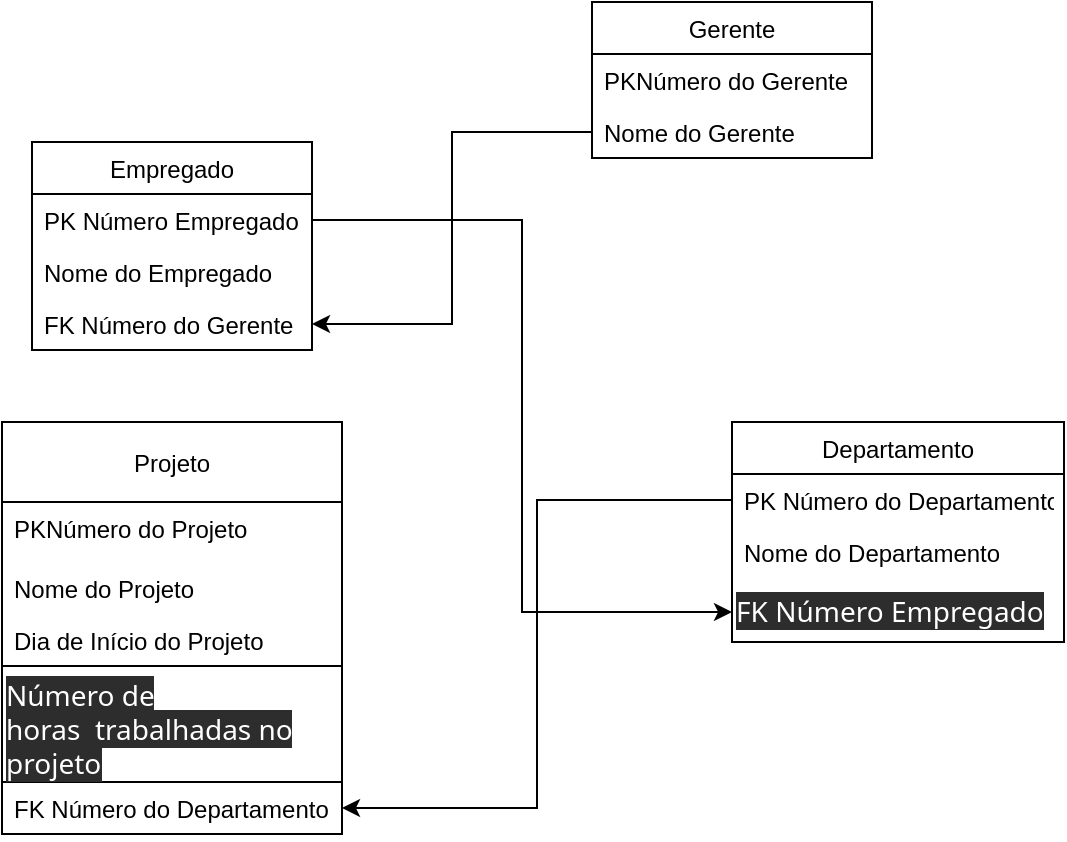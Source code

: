 <mxfile>
    <diagram id="qeeHaoX9zsqAVd2ItIIj" name="Página-1">
        <mxGraphModel dx="484" dy="478" grid="1" gridSize="10" guides="1" tooltips="1" connect="1" arrows="1" fold="1" page="1" pageScale="1" pageWidth="827" pageHeight="1169" math="0" shadow="0">
            <root>
                <mxCell id="0"/>
                <mxCell id="1" parent="0"/>
                <mxCell id="2" value="Empregado" style="swimlane;fontStyle=0;childLayout=stackLayout;horizontal=1;startSize=26;horizontalStack=0;resizeParent=1;resizeParentMax=0;resizeLast=0;collapsible=1;marginBottom=0;" parent="1" vertex="1">
                    <mxGeometry x="40" y="160" width="140" height="104" as="geometry"/>
                </mxCell>
                <mxCell id="3" value="PK Número Empregado" style="text;strokeColor=none;fillColor=none;align=left;verticalAlign=top;spacingLeft=4;spacingRight=4;overflow=hidden;rotatable=0;points=[[0,0.5],[1,0.5]];portConstraint=eastwest;" parent="2" vertex="1">
                    <mxGeometry y="26" width="140" height="26" as="geometry"/>
                </mxCell>
                <mxCell id="4" value="Nome do Empregado" style="text;strokeColor=none;fillColor=none;align=left;verticalAlign=top;spacingLeft=4;spacingRight=4;overflow=hidden;rotatable=0;points=[[0,0.5],[1,0.5]];portConstraint=eastwest;" parent="2" vertex="1">
                    <mxGeometry y="52" width="140" height="26" as="geometry"/>
                </mxCell>
                <mxCell id="5" value="FK Número do Gerente" style="text;strokeColor=none;fillColor=none;align=left;verticalAlign=top;spacingLeft=4;spacingRight=4;overflow=hidden;rotatable=0;points=[[0,0.5],[1,0.5]];portConstraint=eastwest;" parent="2" vertex="1">
                    <mxGeometry y="78" width="140" height="26" as="geometry"/>
                </mxCell>
                <mxCell id="6" value="Gerente" style="swimlane;fontStyle=0;childLayout=stackLayout;horizontal=1;startSize=26;fillColor=none;horizontalStack=0;resizeParent=1;resizeParentMax=0;resizeLast=0;collapsible=1;marginBottom=0;" parent="1" vertex="1">
                    <mxGeometry x="320" y="90" width="140" height="78" as="geometry"/>
                </mxCell>
                <mxCell id="7" value="PKNúmero do Gerente" style="text;strokeColor=none;fillColor=none;align=left;verticalAlign=top;spacingLeft=4;spacingRight=4;overflow=hidden;rotatable=0;points=[[0,0.5],[1,0.5]];portConstraint=eastwest;" parent="6" vertex="1">
                    <mxGeometry y="26" width="140" height="26" as="geometry"/>
                </mxCell>
                <mxCell id="8" value="Nome do Gerente" style="text;strokeColor=none;fillColor=none;align=left;verticalAlign=top;spacingLeft=4;spacingRight=4;overflow=hidden;rotatable=0;points=[[0,0.5],[1,0.5]];portConstraint=eastwest;" parent="6" vertex="1">
                    <mxGeometry y="52" width="140" height="26" as="geometry"/>
                </mxCell>
                <mxCell id="10" value="Projeto" style="swimlane;fontStyle=0;childLayout=stackLayout;horizontal=1;startSize=40;fillColor=none;horizontalStack=0;resizeParent=1;resizeParentMax=0;resizeLast=0;collapsible=1;marginBottom=0;rotation=0;" parent="1" vertex="1">
                    <mxGeometry x="25" y="300" width="170" height="206" as="geometry">
                        <mxRectangle x="170" y="320" width="70" height="26" as="alternateBounds"/>
                    </mxGeometry>
                </mxCell>
                <mxCell id="11" value="PKNúmero do Projeto" style="text;strokeColor=none;fillColor=none;align=left;verticalAlign=top;spacingLeft=4;spacingRight=4;overflow=hidden;rotatable=0;points=[[0,0.5],[1,0.5]];portConstraint=eastwest;rotation=0;" parent="10" vertex="1">
                    <mxGeometry y="40" width="170" height="30" as="geometry"/>
                </mxCell>
                <mxCell id="12" value="Nome do Projeto" style="text;strokeColor=none;fillColor=none;align=left;verticalAlign=top;spacingLeft=4;spacingRight=4;overflow=hidden;rotatable=0;points=[[0,0.5],[1,0.5]];portConstraint=eastwest;rotation=0;" parent="10" vertex="1">
                    <mxGeometry y="70" width="170" height="26" as="geometry"/>
                </mxCell>
                <mxCell id="13" value="Dia de Início do Projeto" style="text;strokeColor=none;fillColor=none;align=left;verticalAlign=top;spacingLeft=4;spacingRight=4;overflow=hidden;rotatable=0;points=[[0,0.5],[1,0.5]];portConstraint=eastwest;rotation=0;" parent="10" vertex="1">
                    <mxGeometry y="96" width="170" height="26" as="geometry"/>
                </mxCell>
                <mxCell id="17" value="&lt;span style=&quot;color: rgb(255 , 255 , 255) ; font-family: &amp;#34;segoe ui web&amp;#34; , &amp;#34;segoe ui&amp;#34; , &amp;#34;segoe wp&amp;#34; , &amp;#34;segoe ui emoji&amp;#34; , &amp;#34;tahoma&amp;#34; , &amp;#34;arial&amp;#34; , sans-serif ; font-size: 14px ; background-color: rgb(45 , 45 , 45)&quot;&gt;Número de horas&lt;/span&gt;&lt;span style=&quot;box-sizing: border-box ; color: rgb(255 , 255 , 255) ; font-family: &amp;#34;segoe ui web&amp;#34; , &amp;#34;segoe ui&amp;#34; , &amp;#34;segoe wp&amp;#34; , &amp;#34;segoe ui emoji&amp;#34; , &amp;#34;tahoma&amp;#34; , &amp;#34;arial&amp;#34; , sans-serif ; font-size: 14px ; background-color: rgb(45 , 45 , 45)&quot;&gt;&amp;nbsp;&amp;nbsp;&lt;/span&gt;&lt;span style=&quot;color: rgb(255 , 255 , 255) ; font-family: &amp;#34;segoe ui web&amp;#34; , &amp;#34;segoe ui&amp;#34; , &amp;#34;segoe wp&amp;#34; , &amp;#34;segoe ui emoji&amp;#34; , &amp;#34;tahoma&amp;#34; , &amp;#34;arial&amp;#34; , sans-serif ; font-size: 14px ; background-color: rgb(45 , 45 , 45)&quot;&gt;trabalhadas no projeto&lt;/span&gt;" style="whiteSpace=wrap;html=1;fillColor=none;gradientColor=none;align=left;verticalAlign=top;" parent="10" vertex="1">
                    <mxGeometry y="122" width="170" height="58" as="geometry"/>
                </mxCell>
                <mxCell id="42" value="FK Número do Departamento" style="text;strokeColor=none;fillColor=none;align=left;verticalAlign=top;spacingLeft=4;spacingRight=4;overflow=hidden;rotatable=0;points=[[0,0.5],[1,0.5]];portConstraint=eastwest;rotation=0;" parent="10" vertex="1">
                    <mxGeometry y="180" width="170" height="26" as="geometry"/>
                </mxCell>
                <mxCell id="33" value="Departamento" style="swimlane;fontStyle=0;childLayout=stackLayout;horizontal=1;startSize=26;fillColor=none;horizontalStack=0;resizeParent=1;resizeParentMax=0;resizeLast=0;collapsible=1;marginBottom=0;align=center;verticalAlign=top;" parent="1" vertex="1">
                    <mxGeometry x="390" y="300" width="166" height="110" as="geometry"/>
                </mxCell>
                <mxCell id="34" value="PK Número do Departamento" style="text;strokeColor=none;fillColor=none;align=left;verticalAlign=top;spacingLeft=4;spacingRight=4;overflow=hidden;rotatable=0;points=[[0,0.5],[1,0.5]];portConstraint=eastwest;" parent="33" vertex="1">
                    <mxGeometry y="26" width="166" height="26" as="geometry"/>
                </mxCell>
                <mxCell id="35" value="Nome do Departamento&#10;" style="text;strokeColor=none;fillColor=none;align=left;verticalAlign=top;spacingLeft=4;spacingRight=4;overflow=hidden;rotatable=0;points=[[0,0.5],[1,0.5]];portConstraint=eastwest;direction=west;" parent="33" vertex="1">
                    <mxGeometry y="52" width="166" height="28" as="geometry"/>
                </mxCell>
                <mxCell id="38" value="&lt;font color=&quot;#ffffff&quot; face=&quot;segoe ui web, segoe ui, segoe wp, segoe ui emoji, tahoma, arial, sans-serif&quot;&gt;&lt;span style=&quot;font-size: 14px ; background-color: rgb(45 , 45 , 45)&quot;&gt;FK Número Empregado&lt;/span&gt;&lt;/font&gt;" style="text;whiteSpace=wrap;html=1;" parent="33" vertex="1">
                    <mxGeometry y="80" width="166" height="30" as="geometry"/>
                </mxCell>
                <mxCell id="39" style="edgeStyle=orthogonalEdgeStyle;rounded=0;orthogonalLoop=1;jettySize=auto;html=1;entryX=1;entryY=0.5;entryDx=0;entryDy=0;" parent="1" source="8" target="5" edge="1">
                    <mxGeometry relative="1" as="geometry"/>
                </mxCell>
                <mxCell id="40" style="edgeStyle=orthogonalEdgeStyle;rounded=0;orthogonalLoop=1;jettySize=auto;html=1;entryX=0;entryY=0.5;entryDx=0;entryDy=0;" parent="1" source="3" target="38" edge="1">
                    <mxGeometry relative="1" as="geometry"/>
                </mxCell>
                <mxCell id="43" style="edgeStyle=orthogonalEdgeStyle;rounded=0;orthogonalLoop=1;jettySize=auto;html=1;entryX=1;entryY=0.5;entryDx=0;entryDy=0;" parent="1" source="34" target="42" edge="1">
                    <mxGeometry relative="1" as="geometry"/>
                </mxCell>
            </root>
        </mxGraphModel>
    </diagram>
</mxfile>